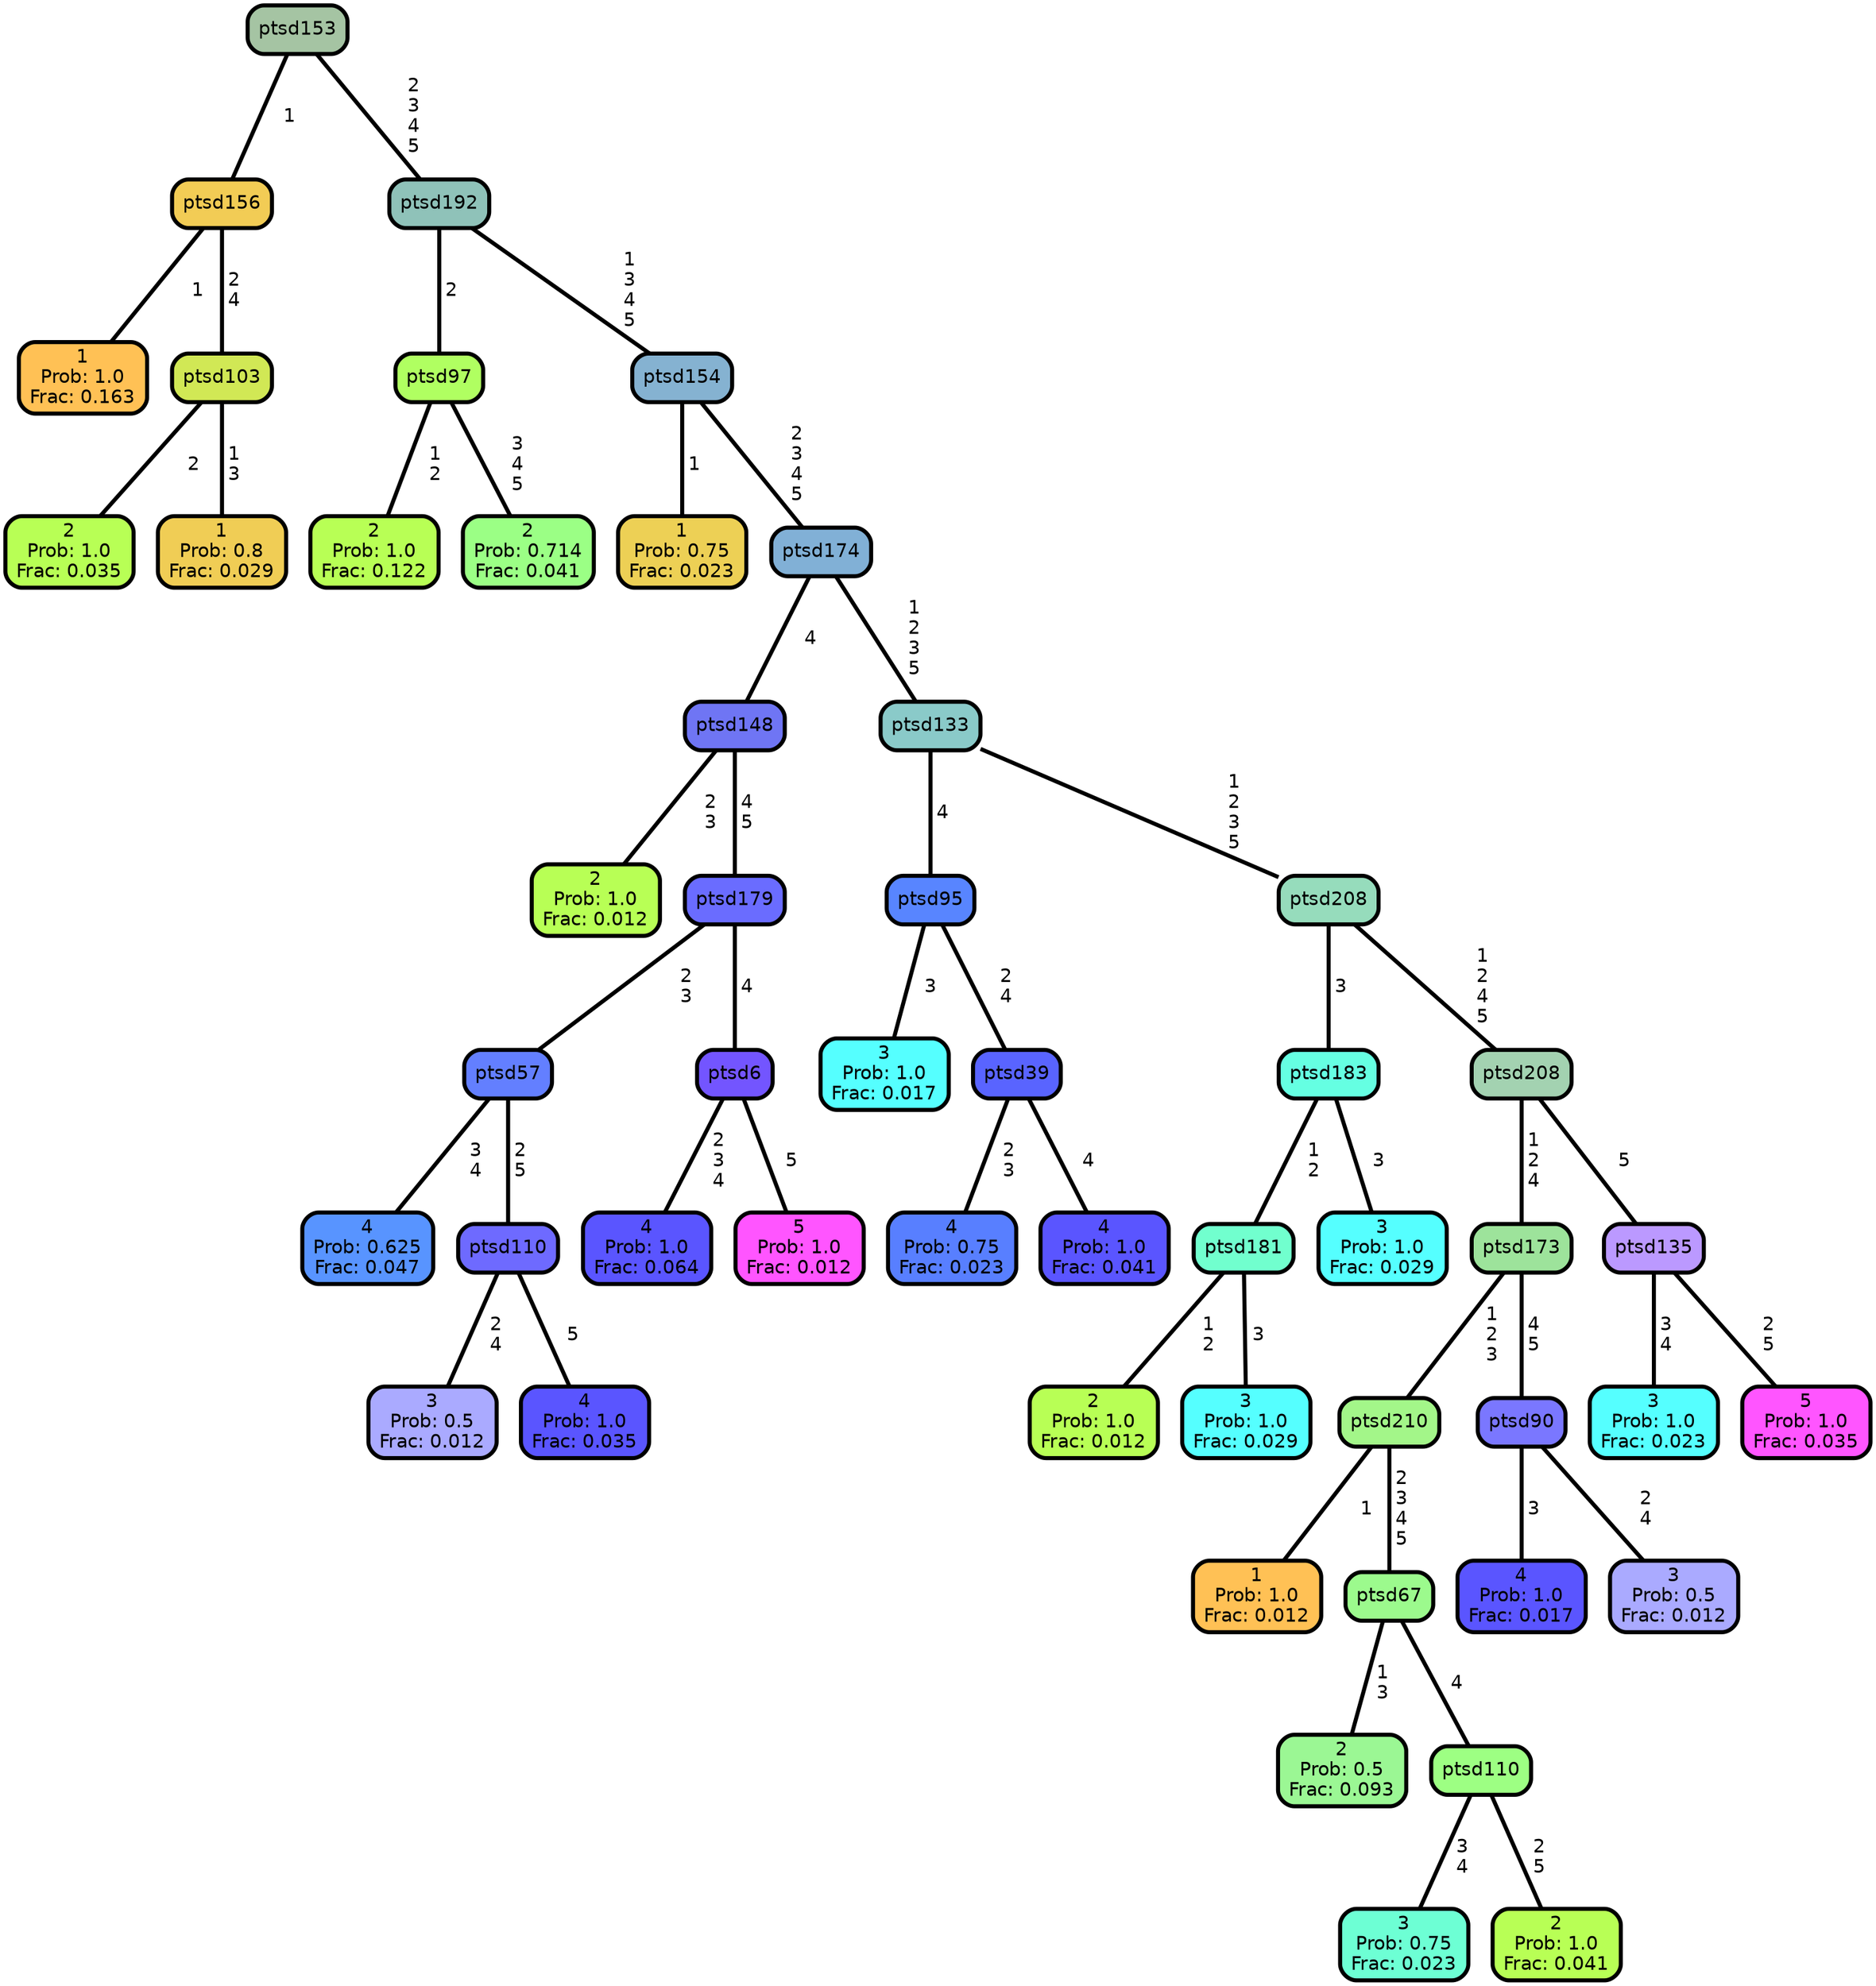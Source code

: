 graph Tree {
node [shape=box, style="filled, rounded",color="black",penwidth="3",fontcolor="black",                 fontname=helvetica] ;
graph [ranksep="0 equally", splines=straight,                 bgcolor=transparent, dpi=200] ;
edge [fontname=helvetica, color=black] ;
0 [label="1
Prob: 1.0
Frac: 0.163", fillcolor="#ffc155"] ;
1 [label="ptsd156", fillcolor="#f2cc55"] ;
2 [label="2
Prob: 1.0
Frac: 0.035", fillcolor="#b8ff55"] ;
3 [label="ptsd103", fillcolor="#d1e855"] ;
4 [label="1
Prob: 0.8
Frac: 0.029", fillcolor="#f0cd55"] ;
5 [label="ptsd153", fillcolor="#a5c4a3"] ;
6 [label="2
Prob: 1.0
Frac: 0.122", fillcolor="#b8ff55"] ;
7 [label="ptsd97", fillcolor="#b0ff61"] ;
8 [label="2
Prob: 0.714
Frac: 0.041", fillcolor="#9bff85"] ;
9 [label="ptsd192", fillcolor="#8fc2b9"] ;
10 [label="1
Prob: 0.75
Frac: 0.023", fillcolor="#edd055"] ;
11 [label="ptsd154", fillcolor="#85b2d1"] ;
12 [label="2
Prob: 1.0
Frac: 0.012", fillcolor="#b8ff55"] ;
13 [label="ptsd148", fillcolor="#6f75f4"] ;
14 [label="4
Prob: 0.625
Frac: 0.047", fillcolor="#5894ff"] ;
15 [label="ptsd57", fillcolor="#637fff"] ;
16 [label="3
Prob: 0.5
Frac: 0.012", fillcolor="#aaaaff"] ;
17 [label="ptsd110", fillcolor="#6e6aff"] ;
18 [label="4
Prob: 1.0
Frac: 0.035", fillcolor="#5a55ff"] ;
19 [label="ptsd179", fillcolor="#6a6cff"] ;
20 [label="4
Prob: 1.0
Frac: 0.064", fillcolor="#5a55ff"] ;
21 [label="ptsd6", fillcolor="#7355ff"] ;
22 [label="5
Prob: 1.0
Frac: 0.012", fillcolor="#ff55ff"] ;
23 [label="ptsd174", fillcolor="#81b0d6"] ;
24 [label="3
Prob: 1.0
Frac: 0.017", fillcolor="#55ffff"] ;
25 [label="ptsd95", fillcolor="#5885ff"] ;
26 [label="4
Prob: 0.75
Frac: 0.023", fillcolor="#587fff"] ;
27 [label="ptsd39", fillcolor="#5964ff"] ;
28 [label="4
Prob: 1.0
Frac: 0.041", fillcolor="#5a55ff"] ;
29 [label="ptsd133", fillcolor="#8acac9"] ;
30 [label="2
Prob: 1.0
Frac: 0.012", fillcolor="#b8ff55"] ;
31 [label="ptsd181", fillcolor="#71ffce"] ;
32 [label="3
Prob: 1.0
Frac: 0.029", fillcolor="#55ffff"] ;
33 [label="ptsd183", fillcolor="#65ffe2"] ;
34 [label="3
Prob: 1.0
Frac: 0.029", fillcolor="#55ffff"] ;
35 [label="ptsd208", fillcolor="#96dcbc"] ;
36 [label="1
Prob: 1.0
Frac: 0.012", fillcolor="#ffc155"] ;
37 [label="ptsd210", fillcolor="#a3f689"] ;
38 [label="2
Prob: 0.5
Frac: 0.093", fillcolor="#9bf794"] ;
39 [label="ptsd67", fillcolor="#9cfa8d"] ;
40 [label="3
Prob: 0.75
Frac: 0.023", fillcolor="#6dffd4"] ;
41 [label="ptsd110", fillcolor="#9dff83"] ;
42 [label="2
Prob: 1.0
Frac: 0.041", fillcolor="#b8ff55"] ;
43 [label="ptsd173", fillcolor="#9de39b"] ;
44 [label="4
Prob: 1.0
Frac: 0.017", fillcolor="#5a55ff"] ;
45 [label="ptsd90", fillcolor="#7a77ff"] ;
46 [label="3
Prob: 0.5
Frac: 0.012", fillcolor="#aaaaff"] ;
47 [label="ptsd208", fillcolor="#a3d2b1"] ;
48 [label="3
Prob: 1.0
Frac: 0.023", fillcolor="#55ffff"] ;
49 [label="ptsd135", fillcolor="#bb99ff"] ;
50 [label="5
Prob: 1.0
Frac: 0.035", fillcolor="#ff55ff"] ;
1 -- 0 [label=" 1",penwidth=3] ;
1 -- 3 [label=" 2\n 4",penwidth=3] ;
3 -- 2 [label=" 2",penwidth=3] ;
3 -- 4 [label=" 1\n 3",penwidth=3] ;
5 -- 1 [label=" 1",penwidth=3] ;
5 -- 9 [label=" 2\n 3\n 4\n 5",penwidth=3] ;
7 -- 6 [label=" 1\n 2",penwidth=3] ;
7 -- 8 [label=" 3\n 4\n 5",penwidth=3] ;
9 -- 7 [label=" 2",penwidth=3] ;
9 -- 11 [label=" 1\n 3\n 4\n 5",penwidth=3] ;
11 -- 10 [label=" 1",penwidth=3] ;
11 -- 23 [label=" 2\n 3\n 4\n 5",penwidth=3] ;
13 -- 12 [label=" 2\n 3",penwidth=3] ;
13 -- 19 [label=" 4\n 5",penwidth=3] ;
15 -- 14 [label=" 3\n 4",penwidth=3] ;
15 -- 17 [label=" 2\n 5",penwidth=3] ;
17 -- 16 [label=" 2\n 4",penwidth=3] ;
17 -- 18 [label=" 5",penwidth=3] ;
19 -- 15 [label=" 2\n 3",penwidth=3] ;
19 -- 21 [label=" 4",penwidth=3] ;
21 -- 20 [label=" 2\n 3\n 4",penwidth=3] ;
21 -- 22 [label=" 5",penwidth=3] ;
23 -- 13 [label=" 4",penwidth=3] ;
23 -- 29 [label=" 1\n 2\n 3\n 5",penwidth=3] ;
25 -- 24 [label=" 3",penwidth=3] ;
25 -- 27 [label=" 2\n 4",penwidth=3] ;
27 -- 26 [label=" 2\n 3",penwidth=3] ;
27 -- 28 [label=" 4",penwidth=3] ;
29 -- 25 [label=" 4",penwidth=3] ;
29 -- 35 [label=" 1\n 2\n 3\n 5",penwidth=3] ;
31 -- 30 [label=" 1\n 2",penwidth=3] ;
31 -- 32 [label=" 3",penwidth=3] ;
33 -- 31 [label=" 1\n 2",penwidth=3] ;
33 -- 34 [label=" 3",penwidth=3] ;
35 -- 33 [label=" 3",penwidth=3] ;
35 -- 47 [label=" 1\n 2\n 4\n 5",penwidth=3] ;
37 -- 36 [label=" 1",penwidth=3] ;
37 -- 39 [label=" 2\n 3\n 4\n 5",penwidth=3] ;
39 -- 38 [label=" 1\n 3",penwidth=3] ;
39 -- 41 [label=" 4",penwidth=3] ;
41 -- 40 [label=" 3\n 4",penwidth=3] ;
41 -- 42 [label=" 2\n 5",penwidth=3] ;
43 -- 37 [label=" 1\n 2\n 3",penwidth=3] ;
43 -- 45 [label=" 4\n 5",penwidth=3] ;
45 -- 44 [label=" 3",penwidth=3] ;
45 -- 46 [label=" 2\n 4",penwidth=3] ;
47 -- 43 [label=" 1\n 2\n 4",penwidth=3] ;
47 -- 49 [label=" 5",penwidth=3] ;
49 -- 48 [label=" 3\n 4",penwidth=3] ;
49 -- 50 [label=" 2\n 5",penwidth=3] ;
{rank = same;}}